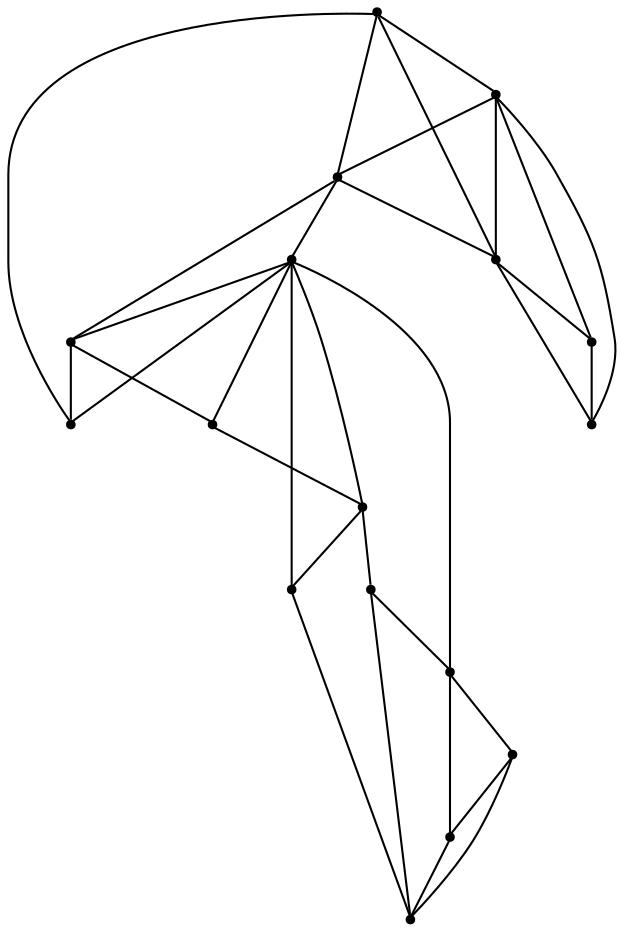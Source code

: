 graph {
  node [shape=point,comment="{\"directed\":false,\"doi\":\"10.4230/LIPIcs.GD.2024.32\",\"figure\":\"1 (1)\"}"]

  v0 [pos="1945.5066713305296,433.442432614018"]
  v1 [pos="1912.1641546366955,633.4495559557945"]
  v2 [pos="1845.4791212490268,433.442432614018"]
  v3 [pos="1845.4791212490268,633.4495559557945"]
  v4 [pos="1795.4653462082752,633.4495559557944"]
  v5 [pos="1728.7803128206065,633.4495559557945"]
  v6 [pos="1778.794087861358,433.442432614018"]
  v7 [pos="1678.7665377798548,433.442432614018"]
  v8 [pos="1595.4102460452687,633.4495559557945"]
  v9 [pos="1662.0952794329376,633.4495559557945"]
  v10 [pos="1578.7389876983516,433.442432614018"]
  v11 [pos="1528.7252126576002,433.442432614018"]
  v12 [pos="1445.3689209230142,633.4495559557945"]
  v13 [pos="1512.053954310683,633.4495559557945"]
  v14 [pos="1412.02640422918,433.442432614018"]
  v15 [pos="1345.341370841511,633.4495559557945"]
  v16 [pos="1311.9988541476769,433.442432614018"]

  v0 -- v1 [id="-1",pos="1945.5066713305296,433.442432614018 1912.1641546366955,633.4495559557945 1912.1641546366955,633.4495559557945 1912.1641546366955,633.4495559557945"]
  v15 -- v12 [id="-3",pos="1345.341370841511,633.4495559557945 1445.3689209230142,633.4495559557945 1445.3689209230142,633.4495559557945 1445.3689209230142,633.4495559557945"]
  v12 -- v13 [id="-4",pos="1445.3689209230142,633.4495559557945 1512.053954310683,633.4495559557945 1512.053954310683,633.4495559557945 1512.053954310683,633.4495559557945"]
  v13 -- v8 [id="-5",pos="1512.053954310683,633.4495559557945 1595.4102460452687,633.4495559557945 1595.4102460452687,633.4495559557945 1595.4102460452687,633.4495559557945"]
  v8 -- v9 [id="-6",pos="1595.4102460452687,633.4495559557945 1662.0952794329376,633.4495559557945 1662.0952794329376,633.4495559557945 1662.0952794329376,633.4495559557945"]
  v9 -- v5 [id="-7",pos="1662.0952794329376,633.4495559557945 1728.7803128206065,633.4495559557945 1728.7803128206065,633.4495559557945 1728.7803128206065,633.4495559557945"]
  v5 -- v4 [id="-8",pos="1728.7803128206065,633.4495559557945 1795.4653462082752,633.4495559557944 1795.4653462082752,633.4495559557944 1795.4653462082752,633.4495559557944"]
  v4 -- v3 [id="-9",pos="1795.4653462082752,633.4495559557944 1845.4791212490268,633.4495559557945 1845.4791212490268,633.4495559557945 1845.4791212490268,633.4495559557945"]
  v3 -- v1 [id="-10",pos="1845.4791212490268,633.4495559557945 1912.1641546366955,633.4495559557945 1912.1641546366955,633.4495559557945 1912.1641546366955,633.4495559557945"]
  v16 -- v14 [id="-13",pos="1311.9988541476769,433.442432614018 1412.02640422918,433.442432614018 1412.02640422918,433.442432614018 1412.02640422918,433.442432614018"]
  v14 -- v11 [id="-14",pos="1412.02640422918,433.442432614018 1528.7252126576002,433.442432614018 1528.7252126576002,433.442432614018 1528.7252126576002,433.442432614018"]
  v11 -- v10 [id="-15",pos="1528.7252126576002,433.442432614018 1578.7389876983516,433.442432614018 1578.7389876983516,433.442432614018 1578.7389876983516,433.442432614018"]
  v10 -- v7 [id="-16",pos="1578.7389876983516,433.442432614018 1678.7665377798548,433.442432614018 1678.7665377798548,433.442432614018 1678.7665377798548,433.442432614018"]
  v7 -- v6 [id="-17",pos="1678.7665377798548,433.442432614018 1778.794087861358,433.442432614018 1778.794087861358,433.442432614018 1778.794087861358,433.442432614018"]
  v6 -- v2 [id="-18",pos="1778.794087861358,433.442432614018 1845.4791212490268,433.442432614018 1845.4791212490268,433.442432614018 1845.4791212490268,433.442432614018"]
  v2 -- v0 [id="-19",pos="1845.4791212490268,433.442432614018 1945.5066713305296,433.442432614018 1945.5066713305296,433.442432614018 1945.5066713305296,433.442432614018"]
  v16 -- v12 [id="-21",pos="1311.9988541476769,433.442432614018 1445.3689209230142,633.4495559557945 1445.3689209230142,633.4495559557945 1445.3689209230142,633.4495559557945"]
  v15 -- v16 [id="-22",pos="1345.341370841511,633.4495559557945 1311.9988541476769,433.442432614018 1311.9988541476769,433.442432614018 1311.9988541476769,433.442432614018"]
  v14 -- v15 [id="-23",pos="1412.02640422918,433.442432614018 1345.341370841511,633.4495559557945 1345.341370841511,633.4495559557945 1345.341370841511,633.4495559557945"]
  v12 -- v14 [id="-24",pos="1445.3689209230142,633.4495559557945 1412.02640422918,433.442432614018 1412.02640422918,433.442432614018 1412.02640422918,433.442432614018"]
  v13 -- v11 [id="-25",pos="1512.053954310683,633.4495559557945 1528.7252126576002,433.442432614018 1528.7252126576002,433.442432614018 1528.7252126576002,433.442432614018"]
  v13 -- v7 [id="-26",pos="1512.053954310683,633.4495559557945 1678.7665377798548,433.442432614018 1678.7665377798548,433.442432614018 1678.7665377798548,433.442432614018"]
  v13 -- v14 [id="-27",pos="1512.053954310683,633.4495559557945 1412.02640422918,433.442432614018 1412.02640422918,433.442432614018 1412.02640422918,433.442432614018"]
  v11 -- v12 [id="-28",pos="1528.7252126576002,433.442432614018 1445.3689209230142,633.4495559557945 1445.3689209230142,633.4495559557945 1445.3689209230142,633.4495559557945"]
  v8 -- v10 [id="-29",pos="1595.4102460452687,633.4495559557945 1578.7389876983516,433.442432614018 1578.7389876983516,433.442432614018 1578.7389876983516,433.442432614018"]
  v7 -- v3 [id="-30",pos="1678.7665377798548,433.442432614018 1845.4791212490268,633.4495559557945 1845.4791212490268,633.4495559557945 1845.4791212490268,633.4495559557945"]
  v7 -- v9 [id="-31",pos="1678.7665377798548,433.442432614018 1662.0952794329376,633.4495559557945 1662.0952794329376,633.4495559557945 1662.0952794329376,633.4495559557945"]
  v7 -- v8 [id="-32",pos="1678.7665377798548,433.442432614018 1595.4102460452687,633.4495559557945 1595.4102460452687,633.4495559557945 1595.4102460452687,633.4495559557945"]
  v7 -- v5 [id="-33",pos="1678.7665377798548,433.442432614018 1728.7803128206065,633.4495559557945 1728.7803128206065,633.4495559557945 1728.7803128206065,633.4495559557945"]
  v5 -- v6 [id="-34",pos="1728.7803128206065,633.4495559557945 1778.794087861358,433.442432614018 1778.794087861358,433.442432614018 1778.794087861358,433.442432614018"]
  v4 -- v2 [id="-35",pos="1795.4653462082752,633.4495559557944 1845.4791212490268,433.442432614018 1845.4791212490268,433.442432614018 1845.4791212490268,433.442432614018"]
  v3 -- v0 [id="-36",pos="1845.4791212490268,633.4495559557945 1945.5066713305296,433.442432614018 1945.5066713305296,433.442432614018 1945.5066713305296,433.442432614018"]
  v1 -- v2 [id="-37",pos="1912.1641546366955,633.4495559557945 1845.4791212490268,433.442432614018 1845.4791212490268,433.442432614018 1845.4791212490268,433.442432614018"]
}